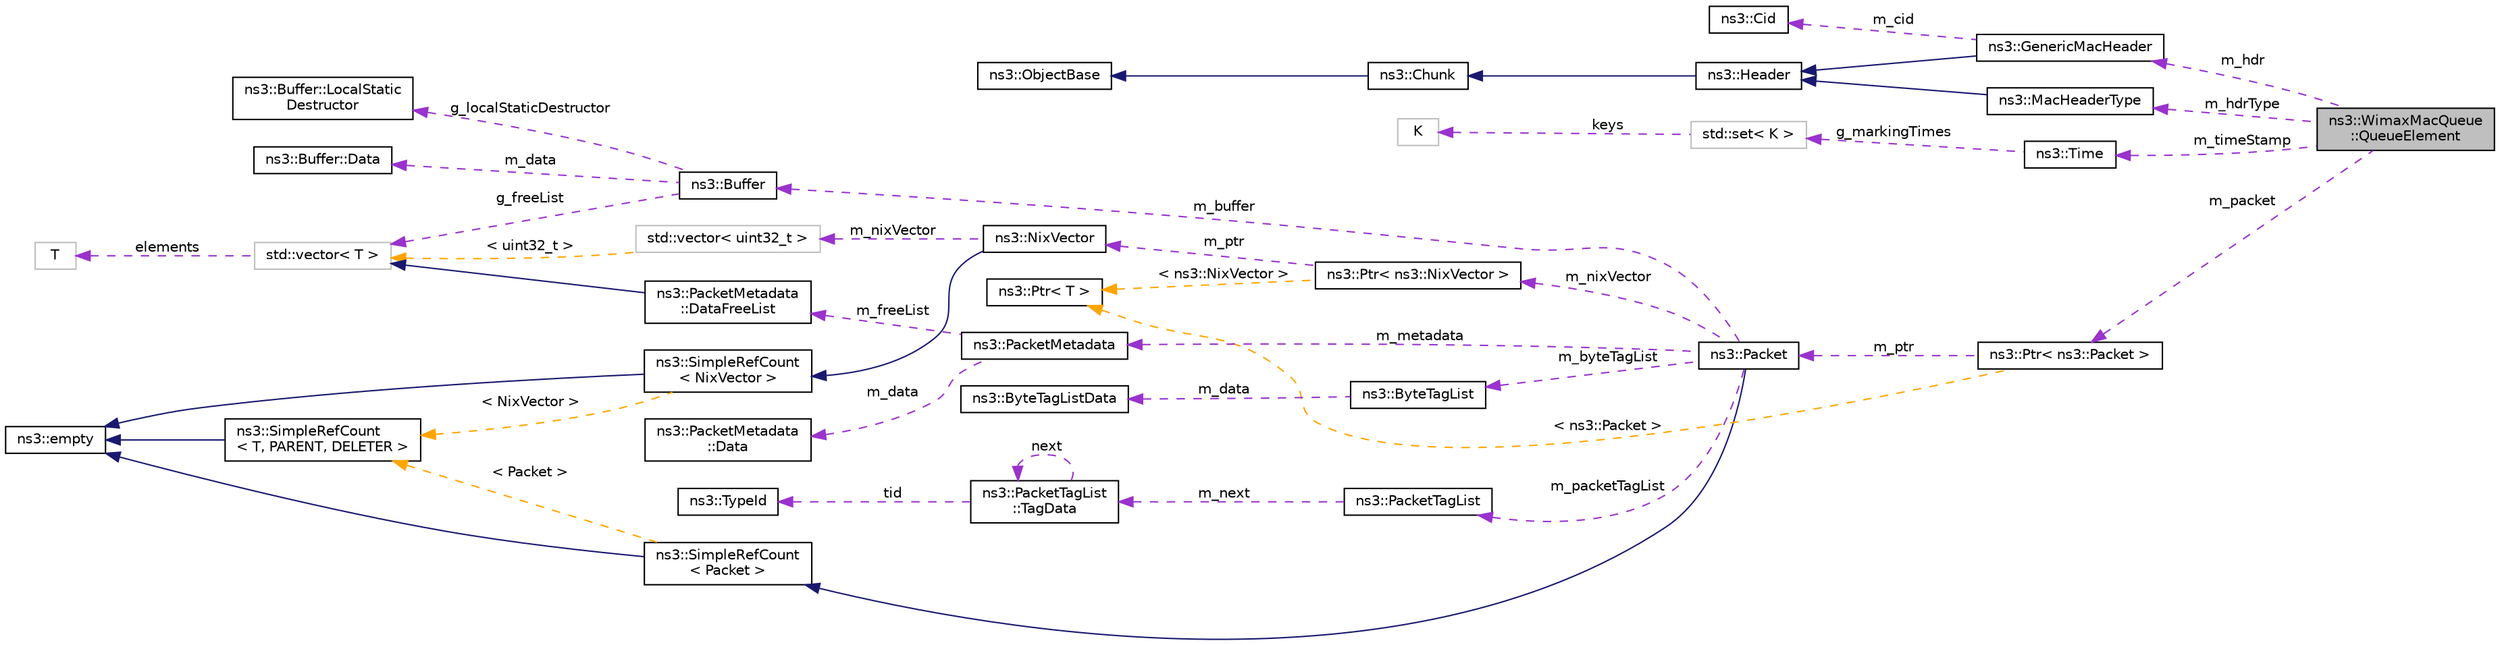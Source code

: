 digraph "ns3::WimaxMacQueue::QueueElement"
{
 // LATEX_PDF_SIZE
  edge [fontname="Helvetica",fontsize="10",labelfontname="Helvetica",labelfontsize="10"];
  node [fontname="Helvetica",fontsize="10",shape=record];
  rankdir="LR";
  Node1 [label="ns3::WimaxMacQueue\l::QueueElement",height=0.2,width=0.4,color="black", fillcolor="grey75", style="filled", fontcolor="black",tooltip="QueueElement structure."];
  Node2 -> Node1 [dir="back",color="darkorchid3",fontsize="10",style="dashed",label=" m_hdr" ,fontname="Helvetica"];
  Node2 [label="ns3::GenericMacHeader",height=0.2,width=0.4,color="black", fillcolor="white", style="filled",URL="$classns3_1_1_generic_mac_header.html",tooltip="This class implements the Generic mac Header as described by IEEE Standard for Local and metropolitan..."];
  Node3 -> Node2 [dir="back",color="midnightblue",fontsize="10",style="solid",fontname="Helvetica"];
  Node3 [label="ns3::Header",height=0.2,width=0.4,color="black", fillcolor="white", style="filled",URL="$classns3_1_1_header.html",tooltip="Protocol header serialization and deserialization."];
  Node4 -> Node3 [dir="back",color="midnightblue",fontsize="10",style="solid",fontname="Helvetica"];
  Node4 [label="ns3::Chunk",height=0.2,width=0.4,color="black", fillcolor="white", style="filled",URL="$classns3_1_1_chunk.html",tooltip="abstract base class for ns3::Header and ns3::Trailer"];
  Node5 -> Node4 [dir="back",color="midnightblue",fontsize="10",style="solid",fontname="Helvetica"];
  Node5 [label="ns3::ObjectBase",height=0.2,width=0.4,color="black", fillcolor="white", style="filled",URL="$classns3_1_1_object_base.html",tooltip="Anchor the ns-3 type and attribute system."];
  Node6 -> Node2 [dir="back",color="darkorchid3",fontsize="10",style="dashed",label=" m_cid" ,fontname="Helvetica"];
  Node6 [label="ns3::Cid",height=0.2,width=0.4,color="black", fillcolor="white", style="filled",URL="$classns3_1_1_cid.html",tooltip="Cid class."];
  Node7 -> Node1 [dir="back",color="darkorchid3",fontsize="10",style="dashed",label=" m_timeStamp" ,fontname="Helvetica"];
  Node7 [label="ns3::Time",height=0.2,width=0.4,color="black", fillcolor="white", style="filled",URL="$classns3_1_1_time.html",tooltip="Simulation virtual time values and global simulation resolution."];
  Node8 -> Node7 [dir="back",color="darkorchid3",fontsize="10",style="dashed",label=" g_markingTimes" ,fontname="Helvetica"];
  Node8 [label="std::set\< K \>",height=0.2,width=0.4,color="grey75", fillcolor="white", style="filled",tooltip=" "];
  Node9 -> Node8 [dir="back",color="darkorchid3",fontsize="10",style="dashed",label=" keys" ,fontname="Helvetica"];
  Node9 [label="K",height=0.2,width=0.4,color="grey75", fillcolor="white", style="filled",tooltip=" "];
  Node10 -> Node1 [dir="back",color="darkorchid3",fontsize="10",style="dashed",label=" m_packet" ,fontname="Helvetica"];
  Node10 [label="ns3::Ptr\< ns3::Packet \>",height=0.2,width=0.4,color="black", fillcolor="white", style="filled",URL="$classns3_1_1_ptr.html",tooltip=" "];
  Node11 -> Node10 [dir="back",color="darkorchid3",fontsize="10",style="dashed",label=" m_ptr" ,fontname="Helvetica"];
  Node11 [label="ns3::Packet",height=0.2,width=0.4,color="black", fillcolor="white", style="filled",URL="$classns3_1_1_packet.html",tooltip="network packets"];
  Node12 -> Node11 [dir="back",color="midnightblue",fontsize="10",style="solid",fontname="Helvetica"];
  Node12 [label="ns3::SimpleRefCount\l\< Packet \>",height=0.2,width=0.4,color="black", fillcolor="white", style="filled",URL="$classns3_1_1_simple_ref_count.html",tooltip=" "];
  Node13 -> Node12 [dir="back",color="midnightblue",fontsize="10",style="solid",fontname="Helvetica"];
  Node13 [label="ns3::empty",height=0.2,width=0.4,color="black", fillcolor="white", style="filled",URL="$classns3_1_1empty.html",tooltip="make Callback use a separate empty type"];
  Node14 -> Node12 [dir="back",color="orange",fontsize="10",style="dashed",label=" \< Packet \>" ,fontname="Helvetica"];
  Node14 [label="ns3::SimpleRefCount\l\< T, PARENT, DELETER \>",height=0.2,width=0.4,color="black", fillcolor="white", style="filled",URL="$classns3_1_1_simple_ref_count.html",tooltip="A template-based reference counting class."];
  Node13 -> Node14 [dir="back",color="midnightblue",fontsize="10",style="solid",fontname="Helvetica"];
  Node15 -> Node11 [dir="back",color="darkorchid3",fontsize="10",style="dashed",label=" m_nixVector" ,fontname="Helvetica"];
  Node15 [label="ns3::Ptr\< ns3::NixVector \>",height=0.2,width=0.4,color="black", fillcolor="white", style="filled",URL="$classns3_1_1_ptr.html",tooltip=" "];
  Node16 -> Node15 [dir="back",color="darkorchid3",fontsize="10",style="dashed",label=" m_ptr" ,fontname="Helvetica"];
  Node16 [label="ns3::NixVector",height=0.2,width=0.4,color="black", fillcolor="white", style="filled",URL="$classns3_1_1_nix_vector.html",tooltip="Neighbor-index data structure for nix-vector routing."];
  Node17 -> Node16 [dir="back",color="midnightblue",fontsize="10",style="solid",fontname="Helvetica"];
  Node17 [label="ns3::SimpleRefCount\l\< NixVector \>",height=0.2,width=0.4,color="black", fillcolor="white", style="filled",URL="$classns3_1_1_simple_ref_count.html",tooltip=" "];
  Node13 -> Node17 [dir="back",color="midnightblue",fontsize="10",style="solid",fontname="Helvetica"];
  Node14 -> Node17 [dir="back",color="orange",fontsize="10",style="dashed",label=" \< NixVector \>" ,fontname="Helvetica"];
  Node18 -> Node16 [dir="back",color="darkorchid3",fontsize="10",style="dashed",label=" m_nixVector" ,fontname="Helvetica"];
  Node18 [label="std::vector\< uint32_t \>",height=0.2,width=0.4,color="grey75", fillcolor="white", style="filled",tooltip=" "];
  Node19 -> Node18 [dir="back",color="orange",fontsize="10",style="dashed",label=" \< uint32_t \>" ,fontname="Helvetica"];
  Node19 [label="std::vector\< T \>",height=0.2,width=0.4,color="grey75", fillcolor="white", style="filled",tooltip=" "];
  Node20 -> Node19 [dir="back",color="darkorchid3",fontsize="10",style="dashed",label=" elements" ,fontname="Helvetica"];
  Node20 [label="T",height=0.2,width=0.4,color="grey75", fillcolor="white", style="filled",tooltip=" "];
  Node21 -> Node15 [dir="back",color="orange",fontsize="10",style="dashed",label=" \< ns3::NixVector \>" ,fontname="Helvetica"];
  Node21 [label="ns3::Ptr\< T \>",height=0.2,width=0.4,color="black", fillcolor="white", style="filled",URL="$classns3_1_1_ptr.html",tooltip="Smart pointer class similar to boost::intrusive_ptr."];
  Node22 -> Node11 [dir="back",color="darkorchid3",fontsize="10",style="dashed",label=" m_metadata" ,fontname="Helvetica"];
  Node22 [label="ns3::PacketMetadata",height=0.2,width=0.4,color="black", fillcolor="white", style="filled",URL="$classns3_1_1_packet_metadata.html",tooltip="Handle packet metadata about packet headers and trailers."];
  Node23 -> Node22 [dir="back",color="darkorchid3",fontsize="10",style="dashed",label=" m_data" ,fontname="Helvetica"];
  Node23 [label="ns3::PacketMetadata\l::Data",height=0.2,width=0.4,color="black", fillcolor="white", style="filled",URL="$structns3_1_1_packet_metadata_1_1_data.html",tooltip="Data structure."];
  Node24 -> Node22 [dir="back",color="darkorchid3",fontsize="10",style="dashed",label=" m_freeList" ,fontname="Helvetica"];
  Node24 [label="ns3::PacketMetadata\l::DataFreeList",height=0.2,width=0.4,color="black", fillcolor="white", style="filled",URL="$classns3_1_1_packet_metadata_1_1_data_free_list.html",tooltip="Class to hold all the metadata."];
  Node19 -> Node24 [dir="back",color="midnightblue",fontsize="10",style="solid",fontname="Helvetica"];
  Node25 -> Node11 [dir="back",color="darkorchid3",fontsize="10",style="dashed",label=" m_byteTagList" ,fontname="Helvetica"];
  Node25 [label="ns3::ByteTagList",height=0.2,width=0.4,color="black", fillcolor="white", style="filled",URL="$classns3_1_1_byte_tag_list.html",tooltip="keep track of the byte tags stored in a packet."];
  Node26 -> Node25 [dir="back",color="darkorchid3",fontsize="10",style="dashed",label=" m_data" ,fontname="Helvetica"];
  Node26 [label="ns3::ByteTagListData",height=0.2,width=0.4,color="black", fillcolor="white", style="filled",URL="$structns3_1_1_byte_tag_list_data.html",tooltip="Internal representation of the byte tags stored in a packet."];
  Node27 -> Node11 [dir="back",color="darkorchid3",fontsize="10",style="dashed",label=" m_packetTagList" ,fontname="Helvetica"];
  Node27 [label="ns3::PacketTagList",height=0.2,width=0.4,color="black", fillcolor="white", style="filled",URL="$classns3_1_1_packet_tag_list.html",tooltip="List of the packet tags stored in a packet."];
  Node28 -> Node27 [dir="back",color="darkorchid3",fontsize="10",style="dashed",label=" m_next" ,fontname="Helvetica"];
  Node28 [label="ns3::PacketTagList\l::TagData",height=0.2,width=0.4,color="black", fillcolor="white", style="filled",URL="$structns3_1_1_packet_tag_list_1_1_tag_data.html",tooltip="Tree node for sharing serialized tags."];
  Node28 -> Node28 [dir="back",color="darkorchid3",fontsize="10",style="dashed",label=" next" ,fontname="Helvetica"];
  Node29 -> Node28 [dir="back",color="darkorchid3",fontsize="10",style="dashed",label=" tid" ,fontname="Helvetica"];
  Node29 [label="ns3::TypeId",height=0.2,width=0.4,color="black", fillcolor="white", style="filled",URL="$classns3_1_1_type_id.html",tooltip="a unique identifier for an interface."];
  Node30 -> Node11 [dir="back",color="darkorchid3",fontsize="10",style="dashed",label=" m_buffer" ,fontname="Helvetica"];
  Node30 [label="ns3::Buffer",height=0.2,width=0.4,color="black", fillcolor="white", style="filled",URL="$classns3_1_1_buffer.html",tooltip="automatically resized byte buffer"];
  Node31 -> Node30 [dir="back",color="darkorchid3",fontsize="10",style="dashed",label=" m_data" ,fontname="Helvetica"];
  Node31 [label="ns3::Buffer::Data",height=0.2,width=0.4,color="black", fillcolor="white", style="filled",URL="$structns3_1_1_buffer_1_1_data.html",tooltip="This data structure is variable-sized through its last member whose size is determined at allocation ..."];
  Node32 -> Node30 [dir="back",color="darkorchid3",fontsize="10",style="dashed",label=" g_localStaticDestructor" ,fontname="Helvetica"];
  Node32 [label="ns3::Buffer::LocalStatic\lDestructor",height=0.2,width=0.4,color="black", fillcolor="white", style="filled",URL="$structns3_1_1_buffer_1_1_local_static_destructor.html",tooltip="Local static destructor structure."];
  Node19 -> Node30 [dir="back",color="darkorchid3",fontsize="10",style="dashed",label=" g_freeList" ,fontname="Helvetica"];
  Node21 -> Node10 [dir="back",color="orange",fontsize="10",style="dashed",label=" \< ns3::Packet \>" ,fontname="Helvetica"];
  Node33 -> Node1 [dir="back",color="darkorchid3",fontsize="10",style="dashed",label=" m_hdrType" ,fontname="Helvetica"];
  Node33 [label="ns3::MacHeaderType",height=0.2,width=0.4,color="black", fillcolor="white", style="filled",URL="$classns3_1_1_mac_header_type.html",tooltip="This class Represents the HT (Header Type) field of generic MAC and bandwidth request headers."];
  Node3 -> Node33 [dir="back",color="midnightblue",fontsize="10",style="solid",fontname="Helvetica"];
}
